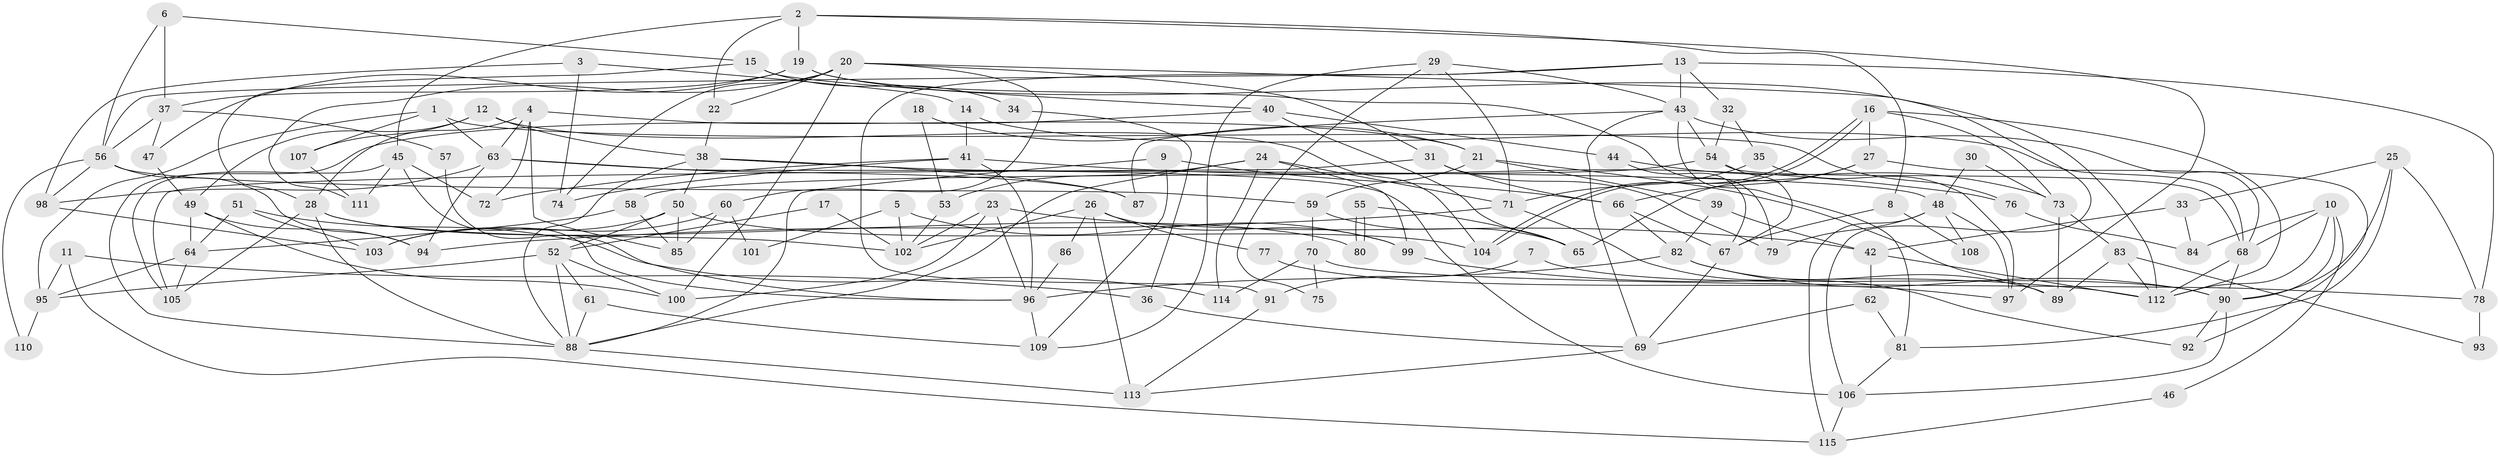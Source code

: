 // Generated by graph-tools (version 1.1) at 2025/49/03/09/25 04:49:58]
// undirected, 115 vertices, 230 edges
graph export_dot {
graph [start="1"]
  node [color=gray90,style=filled];
  1;
  2;
  3;
  4;
  5;
  6;
  7;
  8;
  9;
  10;
  11;
  12;
  13;
  14;
  15;
  16;
  17;
  18;
  19;
  20;
  21;
  22;
  23;
  24;
  25;
  26;
  27;
  28;
  29;
  30;
  31;
  32;
  33;
  34;
  35;
  36;
  37;
  38;
  39;
  40;
  41;
  42;
  43;
  44;
  45;
  46;
  47;
  48;
  49;
  50;
  51;
  52;
  53;
  54;
  55;
  56;
  57;
  58;
  59;
  60;
  61;
  62;
  63;
  64;
  65;
  66;
  67;
  68;
  69;
  70;
  71;
  72;
  73;
  74;
  75;
  76;
  77;
  78;
  79;
  80;
  81;
  82;
  83;
  84;
  85;
  86;
  87;
  88;
  89;
  90;
  91;
  92;
  93;
  94;
  95;
  96;
  97;
  98;
  99;
  100;
  101;
  102;
  103;
  104;
  105;
  106;
  107;
  108;
  109;
  110;
  111;
  112;
  113;
  114;
  115;
  1 -- 63;
  1 -- 76;
  1 -- 95;
  1 -- 107;
  2 -- 97;
  2 -- 19;
  2 -- 8;
  2 -- 22;
  2 -- 45;
  3 -- 74;
  3 -- 98;
  3 -- 14;
  4 -- 21;
  4 -- 63;
  4 -- 28;
  4 -- 72;
  4 -- 85;
  5 -- 99;
  5 -- 102;
  5 -- 101;
  6 -- 37;
  6 -- 56;
  6 -- 15;
  7 -- 90;
  7 -- 91;
  8 -- 67;
  8 -- 108;
  9 -- 66;
  9 -- 88;
  9 -- 109;
  10 -- 68;
  10 -- 90;
  10 -- 46;
  10 -- 84;
  10 -- 112;
  11 -- 115;
  11 -- 95;
  11 -- 36;
  12 -- 107;
  12 -- 104;
  12 -- 38;
  12 -- 49;
  13 -- 78;
  13 -- 56;
  13 -- 32;
  13 -- 43;
  13 -- 91;
  14 -- 68;
  14 -- 41;
  15 -- 28;
  15 -- 34;
  15 -- 40;
  16 -- 112;
  16 -- 104;
  16 -- 104;
  16 -- 27;
  16 -- 73;
  17 -- 52;
  17 -- 102;
  18 -- 21;
  18 -- 53;
  19 -- 37;
  19 -- 112;
  19 -- 47;
  19 -- 79;
  20 -- 100;
  20 -- 22;
  20 -- 31;
  20 -- 60;
  20 -- 74;
  20 -- 106;
  20 -- 111;
  21 -- 59;
  21 -- 89;
  21 -- 39;
  22 -- 38;
  23 -- 96;
  23 -- 100;
  23 -- 42;
  23 -- 102;
  24 -- 71;
  24 -- 88;
  24 -- 53;
  24 -- 99;
  24 -- 114;
  25 -- 90;
  25 -- 81;
  25 -- 33;
  25 -- 78;
  26 -- 99;
  26 -- 102;
  26 -- 77;
  26 -- 86;
  26 -- 113;
  27 -- 66;
  27 -- 65;
  27 -- 92;
  28 -- 105;
  28 -- 80;
  28 -- 88;
  28 -- 102;
  29 -- 43;
  29 -- 109;
  29 -- 71;
  29 -- 75;
  30 -- 48;
  30 -- 73;
  31 -- 66;
  31 -- 79;
  31 -- 105;
  32 -- 54;
  32 -- 35;
  33 -- 42;
  33 -- 84;
  34 -- 36;
  35 -- 71;
  35 -- 97;
  36 -- 69;
  37 -- 56;
  37 -- 47;
  37 -- 57;
  38 -- 50;
  38 -- 48;
  38 -- 87;
  38 -- 88;
  39 -- 42;
  39 -- 82;
  40 -- 88;
  40 -- 44;
  40 -- 65;
  41 -- 72;
  41 -- 74;
  41 -- 76;
  41 -- 96;
  42 -- 112;
  42 -- 62;
  43 -- 81;
  43 -- 54;
  43 -- 68;
  43 -- 69;
  43 -- 87;
  44 -- 73;
  44 -- 67;
  45 -- 96;
  45 -- 72;
  45 -- 105;
  45 -- 111;
  46 -- 115;
  47 -- 49;
  48 -- 79;
  48 -- 97;
  48 -- 108;
  48 -- 115;
  49 -- 94;
  49 -- 64;
  49 -- 100;
  50 -- 85;
  50 -- 52;
  50 -- 103;
  50 -- 104;
  51 -- 103;
  51 -- 64;
  51 -- 114;
  52 -- 95;
  52 -- 88;
  52 -- 61;
  52 -- 100;
  53 -- 102;
  54 -- 67;
  54 -- 58;
  54 -- 68;
  55 -- 65;
  55 -- 80;
  55 -- 80;
  56 -- 94;
  56 -- 98;
  56 -- 59;
  56 -- 110;
  57 -- 96;
  58 -- 64;
  58 -- 85;
  59 -- 65;
  59 -- 70;
  60 -- 85;
  60 -- 101;
  60 -- 103;
  61 -- 88;
  61 -- 109;
  62 -- 69;
  62 -- 81;
  63 -- 106;
  63 -- 87;
  63 -- 94;
  63 -- 98;
  64 -- 105;
  64 -- 95;
  66 -- 67;
  66 -- 82;
  67 -- 69;
  68 -- 90;
  68 -- 112;
  69 -- 113;
  70 -- 114;
  70 -- 75;
  70 -- 78;
  71 -- 92;
  71 -- 94;
  73 -- 83;
  73 -- 89;
  76 -- 84;
  77 -- 97;
  78 -- 93;
  81 -- 106;
  82 -- 96;
  82 -- 89;
  82 -- 90;
  83 -- 112;
  83 -- 89;
  83 -- 93;
  86 -- 96;
  88 -- 113;
  90 -- 92;
  90 -- 106;
  91 -- 113;
  95 -- 110;
  96 -- 109;
  98 -- 103;
  99 -- 112;
  106 -- 115;
  107 -- 111;
}
